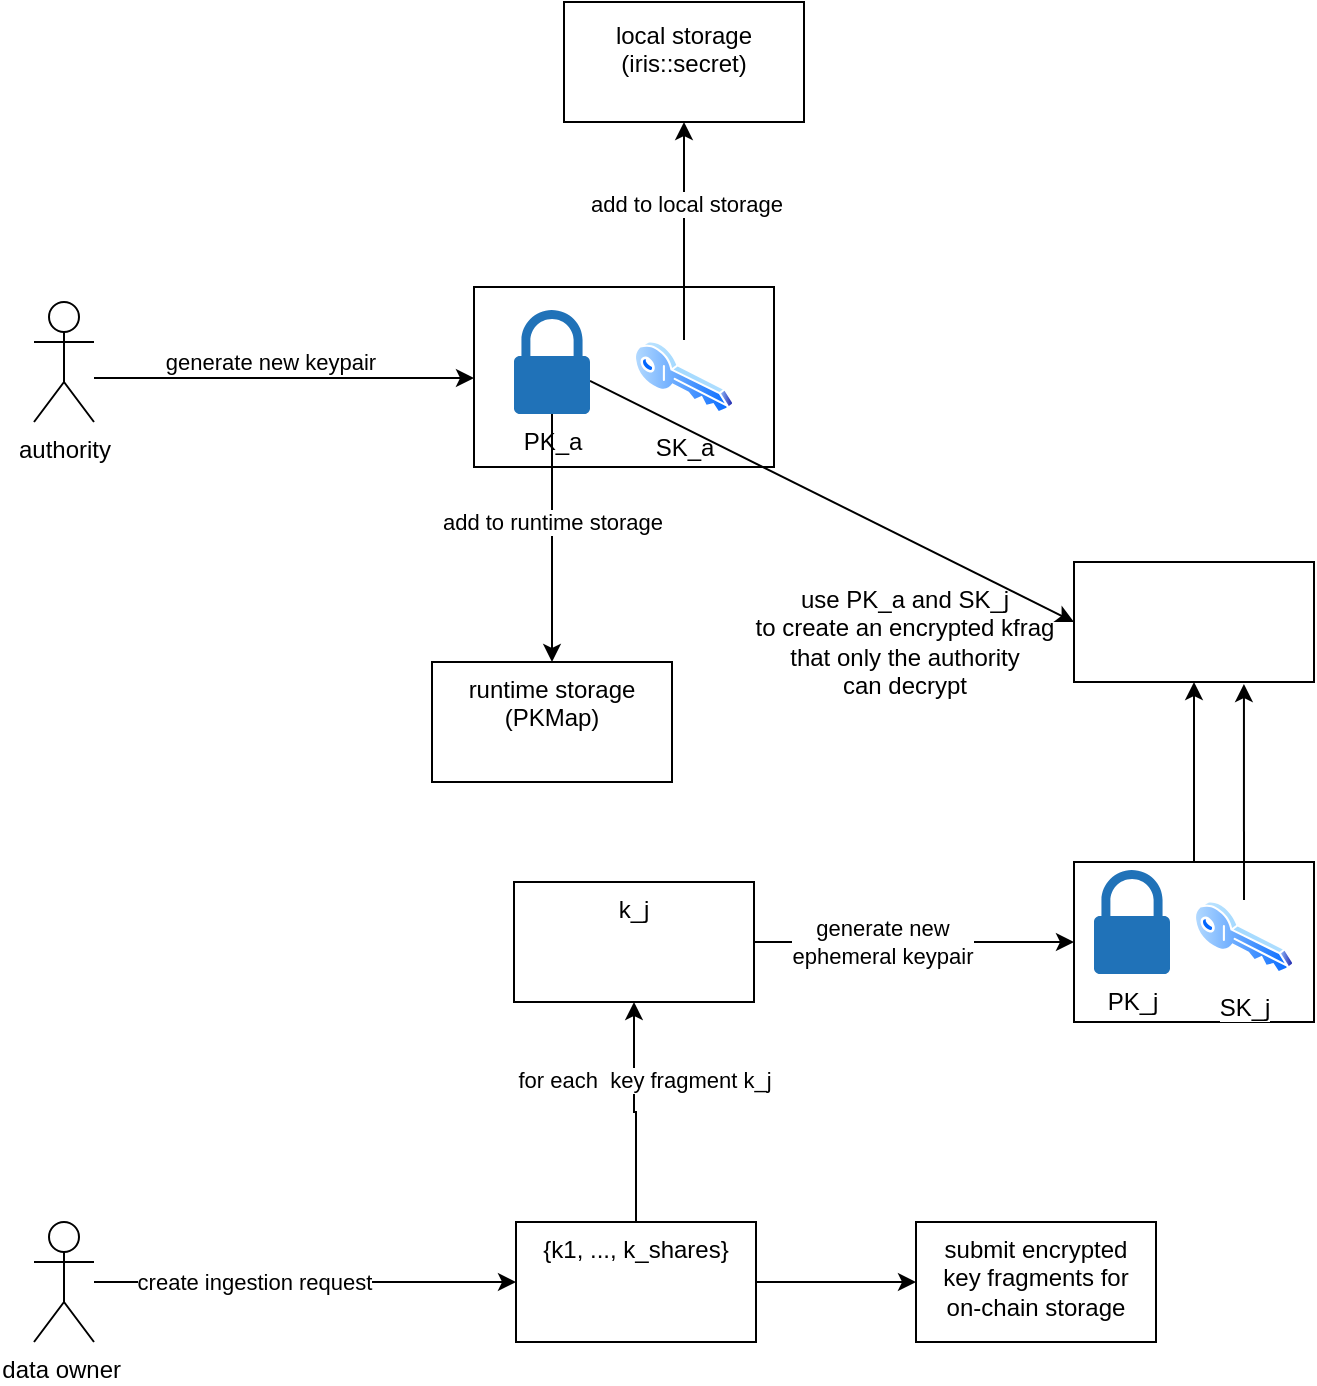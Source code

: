 <mxfile version="20.3.3" type="device"><diagram id="eKTnw0K-0UCm0Pwm1O9v" name="Page-1"><mxGraphModel dx="1350" dy="723" grid="1" gridSize="10" guides="1" tooltips="1" connect="1" arrows="1" fold="1" page="1" pageScale="1" pageWidth="850" pageHeight="1100" math="0" shadow="0"><root><mxCell id="0"/><mxCell id="1" parent="0"/><mxCell id="E2wgoHyLnUt9liK6qv6O-3" value="" style="edgeStyle=orthogonalEdgeStyle;rounded=0;orthogonalLoop=1;jettySize=auto;html=1;" edge="1" parent="1" source="E2wgoHyLnUt9liK6qv6O-1" target="E2wgoHyLnUt9liK6qv6O-2"><mxGeometry relative="1" as="geometry"><Array as="points"><mxPoint x="240" y="238"/><mxPoint x="240" y="238"/></Array></mxGeometry></mxCell><mxCell id="E2wgoHyLnUt9liK6qv6O-4" value="generate new keypair" style="edgeLabel;html=1;align=center;verticalAlign=middle;resizable=0;points=[];" vertex="1" connectable="0" parent="E2wgoHyLnUt9liK6qv6O-3"><mxGeometry x="-0.358" y="-3" relative="1" as="geometry"><mxPoint x="27" y="-11" as="offset"/></mxGeometry></mxCell><mxCell id="E2wgoHyLnUt9liK6qv6O-1" value="authority" style="shape=umlActor;verticalLabelPosition=bottom;verticalAlign=top;html=1;outlineConnect=0;" vertex="1" parent="1"><mxGeometry x="140" y="200" width="30" height="60" as="geometry"/></mxCell><mxCell id="E2wgoHyLnUt9liK6qv6O-2" value="" style="whiteSpace=wrap;html=1;verticalAlign=top;" vertex="1" parent="1"><mxGeometry x="360" y="192.5" width="150" height="90" as="geometry"/></mxCell><mxCell id="E2wgoHyLnUt9liK6qv6O-9" value="" style="edgeStyle=orthogonalEdgeStyle;rounded=0;orthogonalLoop=1;jettySize=auto;html=1;" edge="1" parent="1" source="E2wgoHyLnUt9liK6qv6O-5" target="E2wgoHyLnUt9liK6qv6O-8"><mxGeometry relative="1" as="geometry"/></mxCell><mxCell id="E2wgoHyLnUt9liK6qv6O-10" value="add to local storage" style="edgeLabel;html=1;align=center;verticalAlign=middle;resizable=0;points=[];" vertex="1" connectable="0" parent="E2wgoHyLnUt9liK6qv6O-9"><mxGeometry x="0.248" y="-1" relative="1" as="geometry"><mxPoint as="offset"/></mxGeometry></mxCell><mxCell id="E2wgoHyLnUt9liK6qv6O-5" value="SK_a" style="aspect=fixed;perimeter=ellipsePerimeter;html=1;align=center;shadow=0;dashed=0;spacingTop=3;image;image=img/lib/active_directory/key.svg;" vertex="1" parent="1"><mxGeometry x="440" y="219" width="50" height="37" as="geometry"/></mxCell><mxCell id="E2wgoHyLnUt9liK6qv6O-12" value="" style="edgeStyle=orthogonalEdgeStyle;rounded=0;orthogonalLoop=1;jettySize=auto;html=1;" edge="1" parent="1" source="E2wgoHyLnUt9liK6qv6O-6" target="E2wgoHyLnUt9liK6qv6O-11"><mxGeometry relative="1" as="geometry"/></mxCell><mxCell id="E2wgoHyLnUt9liK6qv6O-13" value="add to runtime storage" style="edgeLabel;html=1;align=center;verticalAlign=middle;resizable=0;points=[];" vertex="1" connectable="0" parent="E2wgoHyLnUt9liK6qv6O-12"><mxGeometry x="-0.274" y="-3" relative="1" as="geometry"><mxPoint x="3" y="9" as="offset"/></mxGeometry></mxCell><mxCell id="E2wgoHyLnUt9liK6qv6O-33" style="rounded=0;orthogonalLoop=1;jettySize=auto;html=1;entryX=0;entryY=0.5;entryDx=0;entryDy=0;" edge="1" parent="1" source="E2wgoHyLnUt9liK6qv6O-6" target="E2wgoHyLnUt9liK6qv6O-30"><mxGeometry relative="1" as="geometry"/></mxCell><mxCell id="E2wgoHyLnUt9liK6qv6O-6" value="PK_a" style="sketch=0;pointerEvents=1;shadow=0;dashed=0;html=1;strokeColor=none;labelPosition=center;verticalLabelPosition=bottom;verticalAlign=top;outlineConnect=0;align=center;shape=mxgraph.office.security.lock_protected;fillColor=#2072B8;" vertex="1" parent="1"><mxGeometry x="380" y="204" width="38" height="52" as="geometry"/></mxCell><mxCell id="E2wgoHyLnUt9liK6qv6O-8" value="local storage&lt;br&gt;(iris::secret)" style="whiteSpace=wrap;html=1;verticalAlign=top;shadow=0;dashed=0;spacingTop=3;labelBackgroundColor=default;" vertex="1" parent="1"><mxGeometry x="405" y="50" width="120" height="60" as="geometry"/></mxCell><mxCell id="E2wgoHyLnUt9liK6qv6O-11" value="runtime storage&lt;br&gt;(PKMap)" style="whiteSpace=wrap;html=1;verticalAlign=top;sketch=0;shadow=0;dashed=0;" vertex="1" parent="1"><mxGeometry x="339" y="380" width="120" height="60" as="geometry"/></mxCell><mxCell id="E2wgoHyLnUt9liK6qv6O-18" value="" style="edgeStyle=orthogonalEdgeStyle;rounded=0;orthogonalLoop=1;jettySize=auto;html=1;" edge="1" parent="1" source="E2wgoHyLnUt9liK6qv6O-16" target="E2wgoHyLnUt9liK6qv6O-17"><mxGeometry relative="1" as="geometry"/></mxCell><mxCell id="E2wgoHyLnUt9liK6qv6O-19" value="create ingestion request" style="edgeLabel;html=1;align=center;verticalAlign=middle;resizable=0;points=[];" vertex="1" connectable="0" parent="E2wgoHyLnUt9liK6qv6O-18"><mxGeometry x="-0.246" relative="1" as="geometry"><mxPoint as="offset"/></mxGeometry></mxCell><mxCell id="E2wgoHyLnUt9liK6qv6O-16" value="data owner&amp;nbsp;" style="shape=umlActor;verticalLabelPosition=bottom;verticalAlign=top;html=1;outlineConnect=0;" vertex="1" parent="1"><mxGeometry x="140" y="660" width="30" height="60" as="geometry"/></mxCell><mxCell id="E2wgoHyLnUt9liK6qv6O-21" value="" style="edgeStyle=orthogonalEdgeStyle;rounded=0;orthogonalLoop=1;jettySize=auto;html=1;" edge="1" parent="1" source="E2wgoHyLnUt9liK6qv6O-17" target="E2wgoHyLnUt9liK6qv6O-20"><mxGeometry relative="1" as="geometry"/></mxCell><mxCell id="E2wgoHyLnUt9liK6qv6O-22" value="for each&amp;nbsp; key fragment k_j" style="edgeLabel;html=1;align=center;verticalAlign=middle;resizable=0;points=[];" vertex="1" connectable="0" parent="E2wgoHyLnUt9liK6qv6O-21"><mxGeometry x="0.309" y="-5" relative="1" as="geometry"><mxPoint as="offset"/></mxGeometry></mxCell><mxCell id="E2wgoHyLnUt9liK6qv6O-37" value="" style="edgeStyle=none;rounded=0;orthogonalLoop=1;jettySize=auto;html=1;" edge="1" parent="1" source="E2wgoHyLnUt9liK6qv6O-17" target="E2wgoHyLnUt9liK6qv6O-36"><mxGeometry relative="1" as="geometry"/></mxCell><mxCell id="E2wgoHyLnUt9liK6qv6O-17" value="{k1, ..., k_shares}" style="whiteSpace=wrap;html=1;verticalAlign=top;" vertex="1" parent="1"><mxGeometry x="381" y="660" width="120" height="60" as="geometry"/></mxCell><mxCell id="E2wgoHyLnUt9liK6qv6O-24" value="" style="edgeStyle=orthogonalEdgeStyle;rounded=0;orthogonalLoop=1;jettySize=auto;html=1;" edge="1" parent="1" source="E2wgoHyLnUt9liK6qv6O-20" target="E2wgoHyLnUt9liK6qv6O-23"><mxGeometry relative="1" as="geometry"/></mxCell><mxCell id="E2wgoHyLnUt9liK6qv6O-29" value="generate new &lt;br&gt;ephemeral keypair" style="edgeLabel;html=1;align=center;verticalAlign=middle;resizable=0;points=[];" vertex="1" connectable="0" parent="E2wgoHyLnUt9liK6qv6O-24"><mxGeometry x="-0.198" y="1" relative="1" as="geometry"><mxPoint y="1" as="offset"/></mxGeometry></mxCell><mxCell id="E2wgoHyLnUt9liK6qv6O-20" value="k_j" style="whiteSpace=wrap;html=1;verticalAlign=top;" vertex="1" parent="1"><mxGeometry x="380" y="490" width="120" height="60" as="geometry"/></mxCell><mxCell id="E2wgoHyLnUt9liK6qv6O-31" value="" style="edgeStyle=orthogonalEdgeStyle;rounded=0;orthogonalLoop=1;jettySize=auto;html=1;" edge="1" parent="1" source="E2wgoHyLnUt9liK6qv6O-23" target="E2wgoHyLnUt9liK6qv6O-30"><mxGeometry relative="1" as="geometry"/></mxCell><mxCell id="E2wgoHyLnUt9liK6qv6O-23" value="" style="whiteSpace=wrap;html=1;verticalAlign=top;" vertex="1" parent="1"><mxGeometry x="660" y="480" width="120" height="80" as="geometry"/></mxCell><mxCell id="E2wgoHyLnUt9liK6qv6O-25" value="PK_j" style="sketch=0;pointerEvents=1;shadow=0;dashed=0;html=1;strokeColor=none;labelPosition=center;verticalLabelPosition=bottom;verticalAlign=top;outlineConnect=0;align=center;shape=mxgraph.office.security.lock_protected;fillColor=#2072B8;" vertex="1" parent="1"><mxGeometry x="670" y="484" width="38" height="52" as="geometry"/></mxCell><mxCell id="E2wgoHyLnUt9liK6qv6O-34" style="edgeStyle=orthogonalEdgeStyle;rounded=0;orthogonalLoop=1;jettySize=auto;html=1;entryX=0.708;entryY=1.017;entryDx=0;entryDy=0;entryPerimeter=0;" edge="1" parent="1" source="E2wgoHyLnUt9liK6qv6O-26" target="E2wgoHyLnUt9liK6qv6O-30"><mxGeometry relative="1" as="geometry"/></mxCell><mxCell id="E2wgoHyLnUt9liK6qv6O-26" value="SK_j" style="aspect=fixed;perimeter=ellipsePerimeter;html=1;align=center;shadow=0;dashed=0;spacingTop=3;image;image=img/lib/active_directory/key.svg;" vertex="1" parent="1"><mxGeometry x="720" y="499" width="50" height="37" as="geometry"/></mxCell><mxCell id="E2wgoHyLnUt9liK6qv6O-30" value="" style="whiteSpace=wrap;html=1;verticalAlign=top;" vertex="1" parent="1"><mxGeometry x="660" y="330" width="120" height="60" as="geometry"/></mxCell><mxCell id="E2wgoHyLnUt9liK6qv6O-32" value="" style="shape=image;html=1;verticalAlign=top;verticalLabelPosition=bottom;labelBackgroundColor=#ffffff;imageAspect=0;aspect=fixed;image=https://cdn2.iconfinder.com/data/icons/essential-web-2/50/shield-secured-check-safe-protection-128.png" vertex="1" parent="1"><mxGeometry x="696" y="336" width="48" height="48" as="geometry"/></mxCell><mxCell id="E2wgoHyLnUt9liK6qv6O-35" value="use PK_a and SK_j&lt;br&gt;to create an encrypted kfrag&lt;br&gt;that only the authority&lt;br&gt;can decrypt" style="text;html=1;align=center;verticalAlign=middle;resizable=0;points=[];autosize=1;strokeColor=none;fillColor=none;" vertex="1" parent="1"><mxGeometry x="490" y="335" width="170" height="70" as="geometry"/></mxCell><mxCell id="E2wgoHyLnUt9liK6qv6O-36" value="submit encrypted&lt;br&gt;key fragments for&lt;br&gt;on-chain storage" style="whiteSpace=wrap;html=1;verticalAlign=top;" vertex="1" parent="1"><mxGeometry x="581" y="660" width="120" height="60" as="geometry"/></mxCell></root></mxGraphModel></diagram></mxfile>